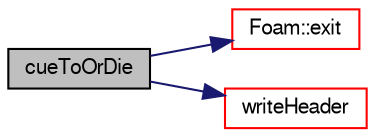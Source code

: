 digraph "cueToOrDie"
{
  bgcolor="transparent";
  edge [fontname="FreeSans",fontsize="10",labelfontname="FreeSans",labelfontsize="10"];
  node [fontname="FreeSans",fontsize="10",shape=record];
  rankdir="LR";
  Node112 [label="cueToOrDie",height=0.2,width=0.4,color="black", fillcolor="grey75", style="filled", fontcolor="black"];
  Node112 -> Node113 [color="midnightblue",fontsize="10",style="solid",fontname="FreeSans"];
  Node113 [label="Foam::exit",height=0.2,width=0.4,color="red",URL="$a21124.html#a06ca7250d8e89caf05243ec094843642"];
  Node112 -> Node160 [color="midnightblue",fontsize="10",style="solid",fontname="FreeSans"];
  Node160 [label="writeHeader",height=0.2,width=0.4,color="red",URL="$a29586.html#adf0ab0016d876d9b94ca9790de28d4c5",tooltip="Write header with materials. "];
}
